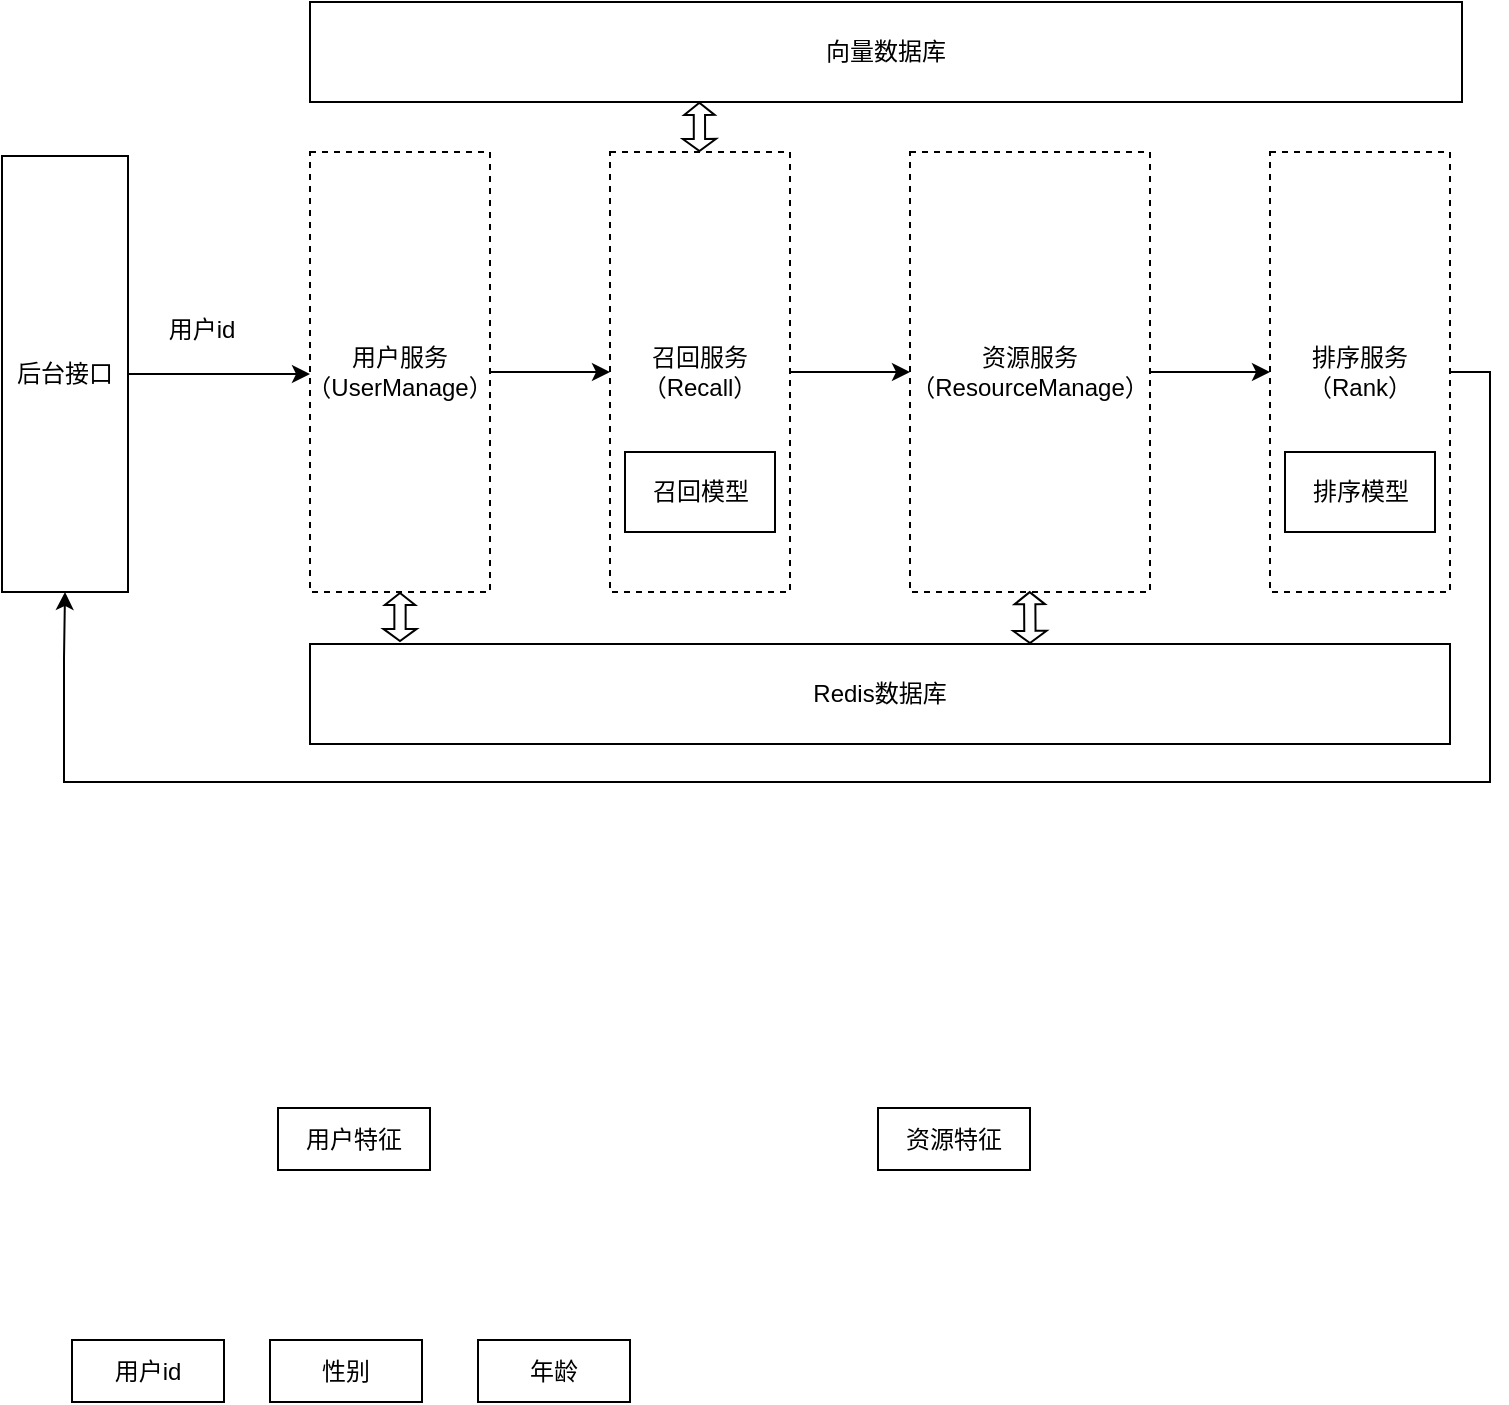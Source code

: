 <mxfile version="20.0.1" type="github">
  <diagram id="Lwo202QxARIkGxvLDYhw" name="第 1 页">
    <mxGraphModel dx="877" dy="454" grid="0" gridSize="10" guides="1" tooltips="1" connect="1" arrows="1" fold="1" page="1" pageScale="1" pageWidth="827" pageHeight="1169" math="0" shadow="0">
      <root>
        <mxCell id="0" />
        <mxCell id="1" parent="0" />
        <mxCell id="vbJLPKbegI0LX4bT1NbD-3" value="" style="edgeStyle=orthogonalEdgeStyle;rounded=0;orthogonalLoop=1;jettySize=auto;html=1;" edge="1" parent="1" source="vbJLPKbegI0LX4bT1NbD-1" target="vbJLPKbegI0LX4bT1NbD-2">
          <mxGeometry relative="1" as="geometry" />
        </mxCell>
        <mxCell id="vbJLPKbegI0LX4bT1NbD-1" value="用户服务（UserManage）" style="rounded=0;whiteSpace=wrap;html=1;dashed=1;" vertex="1" parent="1">
          <mxGeometry x="210" y="120" width="90" height="220" as="geometry" />
        </mxCell>
        <mxCell id="vbJLPKbegI0LX4bT1NbD-5" value="" style="edgeStyle=orthogonalEdgeStyle;rounded=0;orthogonalLoop=1;jettySize=auto;html=1;" edge="1" parent="1" source="vbJLPKbegI0LX4bT1NbD-2" target="vbJLPKbegI0LX4bT1NbD-4">
          <mxGeometry relative="1" as="geometry" />
        </mxCell>
        <mxCell id="vbJLPKbegI0LX4bT1NbD-2" value="召回服务（Recall）" style="rounded=0;whiteSpace=wrap;html=1;dashed=1;" vertex="1" parent="1">
          <mxGeometry x="360" y="120" width="90" height="220" as="geometry" />
        </mxCell>
        <mxCell id="vbJLPKbegI0LX4bT1NbD-7" value="" style="edgeStyle=orthogonalEdgeStyle;rounded=0;orthogonalLoop=1;jettySize=auto;html=1;" edge="1" parent="1" source="vbJLPKbegI0LX4bT1NbD-4" target="vbJLPKbegI0LX4bT1NbD-6">
          <mxGeometry relative="1" as="geometry" />
        </mxCell>
        <mxCell id="vbJLPKbegI0LX4bT1NbD-4" value="资源服务（ResourceManage）" style="rounded=0;whiteSpace=wrap;html=1;dashed=1;" vertex="1" parent="1">
          <mxGeometry x="510" y="120" width="120" height="220" as="geometry" />
        </mxCell>
        <mxCell id="vbJLPKbegI0LX4bT1NbD-23" style="edgeStyle=orthogonalEdgeStyle;rounded=0;orthogonalLoop=1;jettySize=auto;html=1;exitX=1;exitY=0.5;exitDx=0;exitDy=0;entryX=0.5;entryY=1;entryDx=0;entryDy=0;" edge="1" parent="1" source="vbJLPKbegI0LX4bT1NbD-6" target="vbJLPKbegI0LX4bT1NbD-21">
          <mxGeometry relative="1" as="geometry">
            <Array as="points">
              <mxPoint x="800" y="230" />
              <mxPoint x="800" y="435" />
              <mxPoint x="87" y="435" />
              <mxPoint x="87" y="373" />
            </Array>
          </mxGeometry>
        </mxCell>
        <mxCell id="vbJLPKbegI0LX4bT1NbD-6" value="排序服务（Rank）" style="rounded=0;whiteSpace=wrap;html=1;dashed=1;" vertex="1" parent="1">
          <mxGeometry x="690" y="120" width="90" height="220" as="geometry" />
        </mxCell>
        <mxCell id="vbJLPKbegI0LX4bT1NbD-13" value="Redis数据库" style="rounded=0;whiteSpace=wrap;html=1;" vertex="1" parent="1">
          <mxGeometry x="210" y="366" width="570" height="50" as="geometry" />
        </mxCell>
        <mxCell id="vbJLPKbegI0LX4bT1NbD-14" value="向量数据库" style="rounded=0;whiteSpace=wrap;html=1;" vertex="1" parent="1">
          <mxGeometry x="210" y="45" width="576" height="50" as="geometry" />
        </mxCell>
        <mxCell id="vbJLPKbegI0LX4bT1NbD-15" value="排序模型" style="rounded=0;whiteSpace=wrap;html=1;" vertex="1" parent="1">
          <mxGeometry x="697.5" y="270" width="75" height="40" as="geometry" />
        </mxCell>
        <mxCell id="vbJLPKbegI0LX4bT1NbD-16" value="召回模型" style="rounded=0;whiteSpace=wrap;html=1;" vertex="1" parent="1">
          <mxGeometry x="367.5" y="270" width="75" height="40" as="geometry" />
        </mxCell>
        <mxCell id="vbJLPKbegI0LX4bT1NbD-17" value="" style="shape=flexArrow;endArrow=classic;startArrow=classic;html=1;rounded=0;entryX=0.5;entryY=1;entryDx=0;entryDy=0;width=5.638;endSize=1.682;endWidth=8.525;startSize=1.682;startWidth=9.982;" edge="1" parent="1" target="vbJLPKbegI0LX4bT1NbD-1">
          <mxGeometry width="100" height="100" relative="1" as="geometry">
            <mxPoint x="255" y="365" as="sourcePoint" />
            <mxPoint x="180" y="340" as="targetPoint" />
          </mxGeometry>
        </mxCell>
        <mxCell id="vbJLPKbegI0LX4bT1NbD-18" value="" style="shape=flexArrow;endArrow=classic;startArrow=classic;html=1;rounded=0;entryX=0.5;entryY=1;entryDx=0;entryDy=0;width=5.638;endSize=1.682;endWidth=8.525;startSize=1.682;startWidth=9.982;" edge="1" parent="1">
          <mxGeometry width="100" height="100" relative="1" as="geometry">
            <mxPoint x="570" y="366" as="sourcePoint" />
            <mxPoint x="569.83" y="339.55" as="targetPoint" />
          </mxGeometry>
        </mxCell>
        <mxCell id="vbJLPKbegI0LX4bT1NbD-19" value="" style="shape=flexArrow;endArrow=classic;startArrow=classic;html=1;rounded=0;exitX=0.079;exitY=0.009;exitDx=0;exitDy=0;exitPerimeter=0;width=5.638;endSize=1.682;endWidth=8.525;startSize=1.682;startWidth=9.982;entryX=0.338;entryY=0.998;entryDx=0;entryDy=0;entryPerimeter=0;" edge="1" parent="1" target="vbJLPKbegI0LX4bT1NbD-14">
          <mxGeometry width="100" height="100" relative="1" as="geometry">
            <mxPoint x="404.74" y="120.0" as="sourcePoint" />
            <mxPoint x="404" y="95" as="targetPoint" />
          </mxGeometry>
        </mxCell>
        <mxCell id="vbJLPKbegI0LX4bT1NbD-22" value="" style="edgeStyle=orthogonalEdgeStyle;rounded=0;orthogonalLoop=1;jettySize=auto;html=1;" edge="1" parent="1" source="vbJLPKbegI0LX4bT1NbD-21" target="vbJLPKbegI0LX4bT1NbD-1">
          <mxGeometry relative="1" as="geometry">
            <Array as="points">
              <mxPoint x="118" y="230" />
              <mxPoint x="118" y="230" />
            </Array>
          </mxGeometry>
        </mxCell>
        <mxCell id="vbJLPKbegI0LX4bT1NbD-21" value="后台接口" style="rounded=0;whiteSpace=wrap;html=1;" vertex="1" parent="1">
          <mxGeometry x="56" y="122" width="63" height="218" as="geometry" />
        </mxCell>
        <mxCell id="vbJLPKbegI0LX4bT1NbD-24" value="用户id" style="text;html=1;strokeColor=none;fillColor=none;align=center;verticalAlign=middle;whiteSpace=wrap;rounded=0;" vertex="1" parent="1">
          <mxGeometry x="126" y="194" width="60" height="30" as="geometry" />
        </mxCell>
        <mxCell id="vbJLPKbegI0LX4bT1NbD-26" value="用户id" style="rounded=0;whiteSpace=wrap;html=1;" vertex="1" parent="1">
          <mxGeometry x="91" y="714" width="76" height="31" as="geometry" />
        </mxCell>
        <mxCell id="vbJLPKbegI0LX4bT1NbD-28" value="资源特征" style="rounded=0;whiteSpace=wrap;html=1;" vertex="1" parent="1">
          <mxGeometry x="494" y="598" width="76" height="31" as="geometry" />
        </mxCell>
        <mxCell id="vbJLPKbegI0LX4bT1NbD-29" value="用户特征" style="rounded=0;whiteSpace=wrap;html=1;" vertex="1" parent="1">
          <mxGeometry x="194" y="598" width="76" height="31" as="geometry" />
        </mxCell>
        <mxCell id="vbJLPKbegI0LX4bT1NbD-30" value="性别" style="rounded=0;whiteSpace=wrap;html=1;" vertex="1" parent="1">
          <mxGeometry x="190" y="714" width="76" height="31" as="geometry" />
        </mxCell>
        <mxCell id="vbJLPKbegI0LX4bT1NbD-31" value="年龄" style="rounded=0;whiteSpace=wrap;html=1;" vertex="1" parent="1">
          <mxGeometry x="294" y="714" width="76" height="31" as="geometry" />
        </mxCell>
      </root>
    </mxGraphModel>
  </diagram>
</mxfile>
